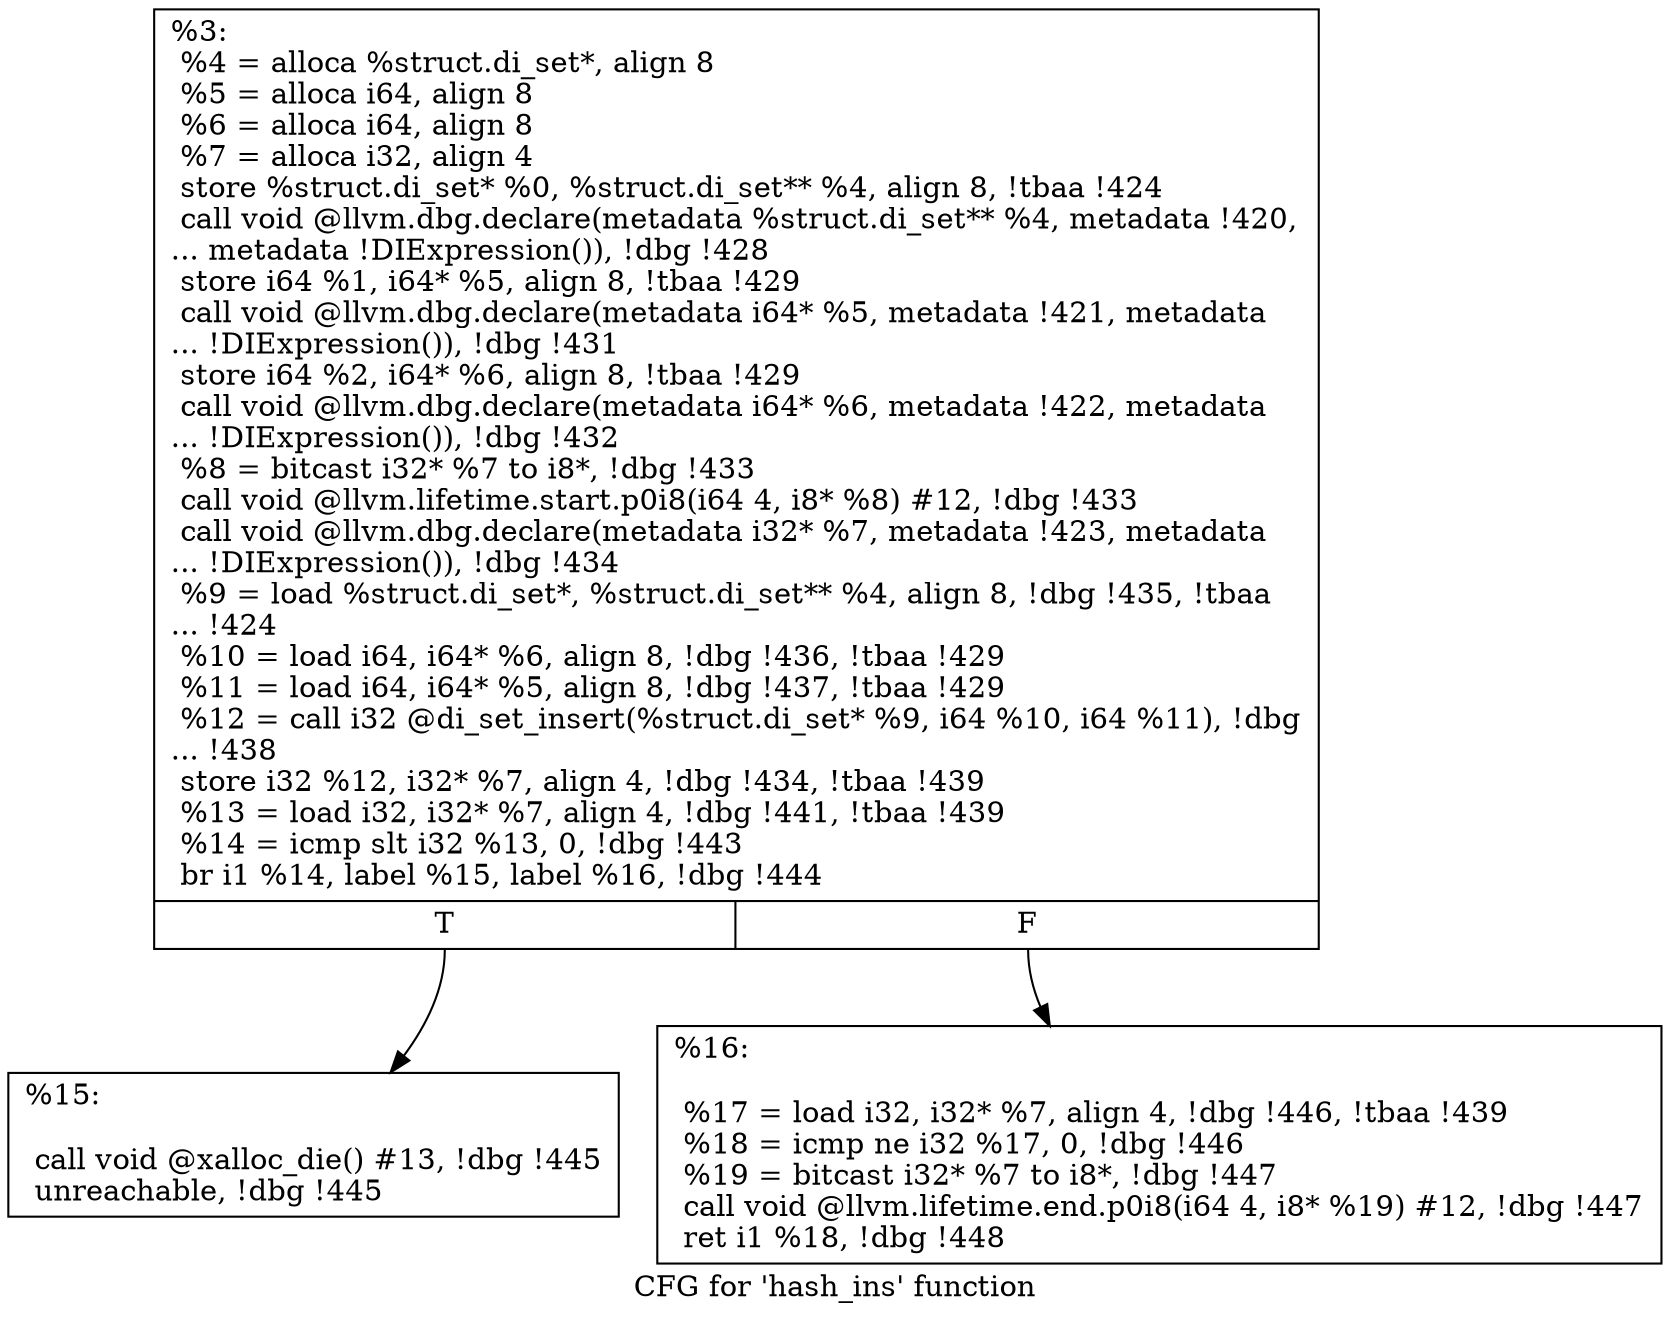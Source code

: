digraph "CFG for 'hash_ins' function" {
	label="CFG for 'hash_ins' function";

	Node0x12cfc70 [shape=record,label="{%3:\l  %4 = alloca %struct.di_set*, align 8\l  %5 = alloca i64, align 8\l  %6 = alloca i64, align 8\l  %7 = alloca i32, align 4\l  store %struct.di_set* %0, %struct.di_set** %4, align 8, !tbaa !424\l  call void @llvm.dbg.declare(metadata %struct.di_set** %4, metadata !420,\l... metadata !DIExpression()), !dbg !428\l  store i64 %1, i64* %5, align 8, !tbaa !429\l  call void @llvm.dbg.declare(metadata i64* %5, metadata !421, metadata\l... !DIExpression()), !dbg !431\l  store i64 %2, i64* %6, align 8, !tbaa !429\l  call void @llvm.dbg.declare(metadata i64* %6, metadata !422, metadata\l... !DIExpression()), !dbg !432\l  %8 = bitcast i32* %7 to i8*, !dbg !433\l  call void @llvm.lifetime.start.p0i8(i64 4, i8* %8) #12, !dbg !433\l  call void @llvm.dbg.declare(metadata i32* %7, metadata !423, metadata\l... !DIExpression()), !dbg !434\l  %9 = load %struct.di_set*, %struct.di_set** %4, align 8, !dbg !435, !tbaa\l... !424\l  %10 = load i64, i64* %6, align 8, !dbg !436, !tbaa !429\l  %11 = load i64, i64* %5, align 8, !dbg !437, !tbaa !429\l  %12 = call i32 @di_set_insert(%struct.di_set* %9, i64 %10, i64 %11), !dbg\l... !438\l  store i32 %12, i32* %7, align 4, !dbg !434, !tbaa !439\l  %13 = load i32, i32* %7, align 4, !dbg !441, !tbaa !439\l  %14 = icmp slt i32 %13, 0, !dbg !443\l  br i1 %14, label %15, label %16, !dbg !444\l|{<s0>T|<s1>F}}"];
	Node0x12cfc70:s0 -> Node0x12afb50;
	Node0x12cfc70:s1 -> Node0x12afba0;
	Node0x12afb50 [shape=record,label="{%15:\l\l  call void @xalloc_die() #13, !dbg !445\l  unreachable, !dbg !445\l}"];
	Node0x12afba0 [shape=record,label="{%16:\l\l  %17 = load i32, i32* %7, align 4, !dbg !446, !tbaa !439\l  %18 = icmp ne i32 %17, 0, !dbg !446\l  %19 = bitcast i32* %7 to i8*, !dbg !447\l  call void @llvm.lifetime.end.p0i8(i64 4, i8* %19) #12, !dbg !447\l  ret i1 %18, !dbg !448\l}"];
}
